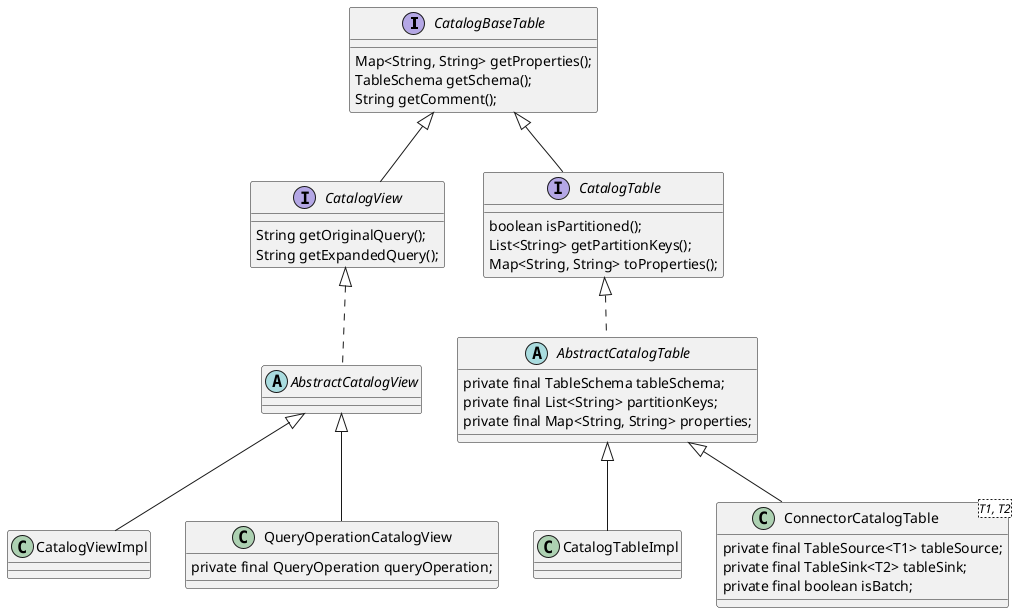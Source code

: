 @startuml catalogtable

interface CatalogBaseTable {
	Map<String, String> getProperties();
	TableSchema getSchema();
	String getComment();
}

interface CatalogView extends CatalogBaseTable {
	String getOriginalQuery();
	String getExpandedQuery();
}

abstract class AbstractCatalogView implements CatalogView {
}

class CatalogViewImpl extends AbstractCatalogView {
}

class QueryOperationCatalogView extends AbstractCatalogView {
	private final QueryOperation queryOperation;
}

interface CatalogTable extends CatalogBaseTable {
	boolean isPartitioned();
	List<String> getPartitionKeys();
	Map<String, String> toProperties();
}

abstract class AbstractCatalogTable implements CatalogTable {
	private final TableSchema tableSchema;
	private final List<String> partitionKeys;
	private final Map<String, String> properties;
}

class CatalogTableImpl extends AbstractCatalogTable {
}

class ConnectorCatalogTable<T1, T2> extends AbstractCatalogTable {
	private final TableSource<T1> tableSource;
	private final TableSink<T2> tableSink;
	private final boolean isBatch;
}
@enduml